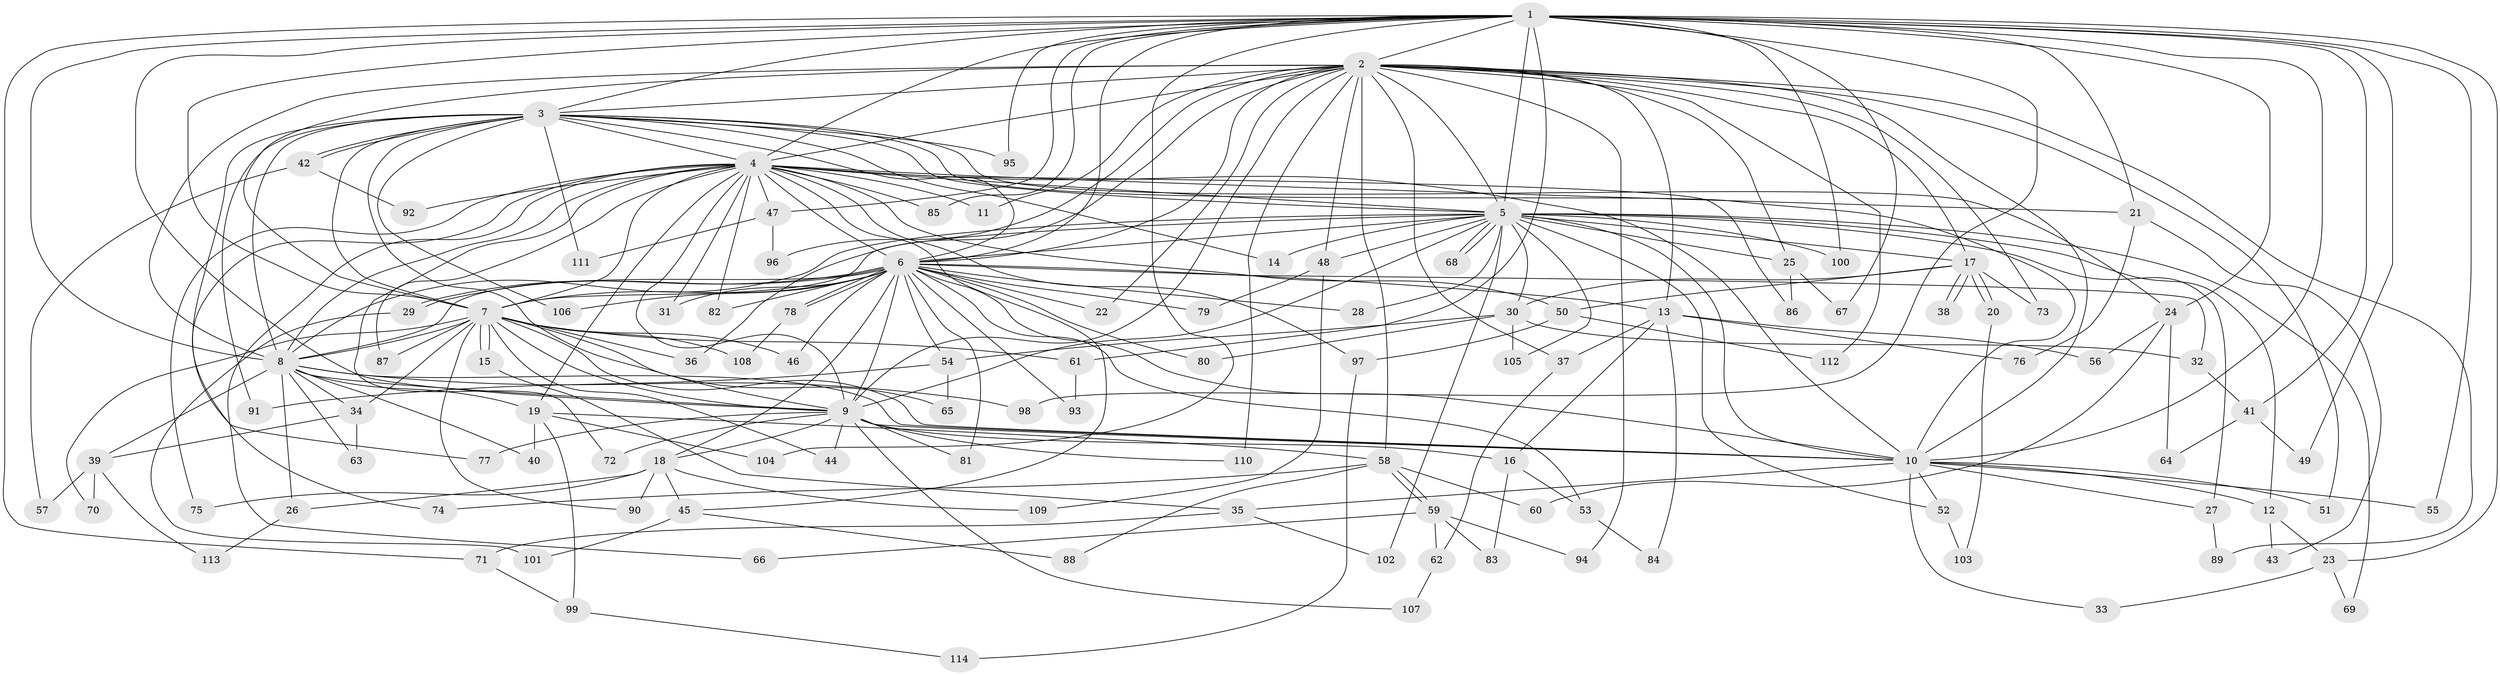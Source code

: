 // Generated by graph-tools (version 1.1) at 2025/11/02/27/25 16:11:01]
// undirected, 114 vertices, 253 edges
graph export_dot {
graph [start="1"]
  node [color=gray90,style=filled];
  1;
  2;
  3;
  4;
  5;
  6;
  7;
  8;
  9;
  10;
  11;
  12;
  13;
  14;
  15;
  16;
  17;
  18;
  19;
  20;
  21;
  22;
  23;
  24;
  25;
  26;
  27;
  28;
  29;
  30;
  31;
  32;
  33;
  34;
  35;
  36;
  37;
  38;
  39;
  40;
  41;
  42;
  43;
  44;
  45;
  46;
  47;
  48;
  49;
  50;
  51;
  52;
  53;
  54;
  55;
  56;
  57;
  58;
  59;
  60;
  61;
  62;
  63;
  64;
  65;
  66;
  67;
  68;
  69;
  70;
  71;
  72;
  73;
  74;
  75;
  76;
  77;
  78;
  79;
  80;
  81;
  82;
  83;
  84;
  85;
  86;
  87;
  88;
  89;
  90;
  91;
  92;
  93;
  94;
  95;
  96;
  97;
  98;
  99;
  100;
  101;
  102;
  103;
  104;
  105;
  106;
  107;
  108;
  109;
  110;
  111;
  112;
  113;
  114;
  1 -- 2;
  1 -- 3;
  1 -- 4;
  1 -- 5;
  1 -- 6;
  1 -- 7;
  1 -- 8;
  1 -- 9;
  1 -- 10;
  1 -- 21;
  1 -- 23;
  1 -- 24;
  1 -- 41;
  1 -- 47;
  1 -- 49;
  1 -- 55;
  1 -- 61;
  1 -- 67;
  1 -- 71;
  1 -- 85;
  1 -- 95;
  1 -- 98;
  1 -- 100;
  1 -- 104;
  2 -- 3;
  2 -- 4;
  2 -- 5;
  2 -- 6;
  2 -- 7;
  2 -- 8;
  2 -- 9;
  2 -- 10;
  2 -- 11;
  2 -- 13;
  2 -- 17;
  2 -- 22;
  2 -- 25;
  2 -- 36;
  2 -- 37;
  2 -- 48;
  2 -- 51;
  2 -- 58;
  2 -- 73;
  2 -- 89;
  2 -- 94;
  2 -- 96;
  2 -- 110;
  2 -- 112;
  3 -- 4;
  3 -- 5;
  3 -- 6;
  3 -- 7;
  3 -- 8;
  3 -- 9;
  3 -- 10;
  3 -- 14;
  3 -- 24;
  3 -- 42;
  3 -- 42;
  3 -- 77;
  3 -- 91;
  3 -- 95;
  3 -- 106;
  3 -- 111;
  4 -- 5;
  4 -- 6;
  4 -- 7;
  4 -- 8;
  4 -- 9;
  4 -- 10;
  4 -- 11;
  4 -- 19;
  4 -- 21;
  4 -- 31;
  4 -- 45;
  4 -- 47;
  4 -- 50;
  4 -- 66;
  4 -- 72;
  4 -- 74;
  4 -- 75;
  4 -- 82;
  4 -- 85;
  4 -- 86;
  4 -- 87;
  4 -- 92;
  4 -- 97;
  5 -- 6;
  5 -- 7;
  5 -- 8;
  5 -- 9;
  5 -- 10;
  5 -- 12;
  5 -- 14;
  5 -- 17;
  5 -- 25;
  5 -- 27;
  5 -- 28;
  5 -- 30;
  5 -- 48;
  5 -- 52;
  5 -- 68;
  5 -- 68;
  5 -- 69;
  5 -- 100;
  5 -- 102;
  5 -- 105;
  6 -- 7;
  6 -- 8;
  6 -- 9;
  6 -- 10;
  6 -- 13;
  6 -- 18;
  6 -- 22;
  6 -- 28;
  6 -- 29;
  6 -- 29;
  6 -- 31;
  6 -- 32;
  6 -- 46;
  6 -- 53;
  6 -- 54;
  6 -- 78;
  6 -- 78;
  6 -- 79;
  6 -- 80;
  6 -- 81;
  6 -- 82;
  6 -- 93;
  6 -- 106;
  7 -- 8;
  7 -- 9;
  7 -- 10;
  7 -- 15;
  7 -- 15;
  7 -- 34;
  7 -- 36;
  7 -- 44;
  7 -- 46;
  7 -- 61;
  7 -- 65;
  7 -- 70;
  7 -- 87;
  7 -- 90;
  7 -- 108;
  8 -- 9;
  8 -- 10;
  8 -- 19;
  8 -- 26;
  8 -- 34;
  8 -- 39;
  8 -- 40;
  8 -- 63;
  8 -- 98;
  9 -- 10;
  9 -- 16;
  9 -- 18;
  9 -- 44;
  9 -- 72;
  9 -- 77;
  9 -- 81;
  9 -- 107;
  9 -- 110;
  10 -- 12;
  10 -- 27;
  10 -- 33;
  10 -- 35;
  10 -- 51;
  10 -- 52;
  10 -- 55;
  12 -- 23;
  12 -- 43;
  13 -- 16;
  13 -- 37;
  13 -- 56;
  13 -- 76;
  13 -- 84;
  15 -- 35;
  16 -- 53;
  16 -- 83;
  17 -- 20;
  17 -- 20;
  17 -- 30;
  17 -- 38;
  17 -- 38;
  17 -- 50;
  17 -- 73;
  18 -- 26;
  18 -- 45;
  18 -- 75;
  18 -- 90;
  18 -- 109;
  19 -- 40;
  19 -- 58;
  19 -- 99;
  19 -- 104;
  20 -- 103;
  21 -- 43;
  21 -- 76;
  23 -- 33;
  23 -- 69;
  24 -- 56;
  24 -- 60;
  24 -- 64;
  25 -- 67;
  25 -- 86;
  26 -- 113;
  27 -- 89;
  29 -- 101;
  30 -- 32;
  30 -- 54;
  30 -- 80;
  30 -- 105;
  32 -- 41;
  34 -- 39;
  34 -- 63;
  35 -- 71;
  35 -- 102;
  37 -- 62;
  39 -- 57;
  39 -- 70;
  39 -- 113;
  41 -- 49;
  41 -- 64;
  42 -- 57;
  42 -- 92;
  45 -- 88;
  45 -- 101;
  47 -- 96;
  47 -- 111;
  48 -- 79;
  48 -- 109;
  50 -- 97;
  50 -- 112;
  52 -- 103;
  53 -- 84;
  54 -- 65;
  54 -- 91;
  58 -- 59;
  58 -- 59;
  58 -- 60;
  58 -- 74;
  58 -- 88;
  59 -- 62;
  59 -- 66;
  59 -- 83;
  59 -- 94;
  61 -- 93;
  62 -- 107;
  71 -- 99;
  78 -- 108;
  97 -- 114;
  99 -- 114;
}

